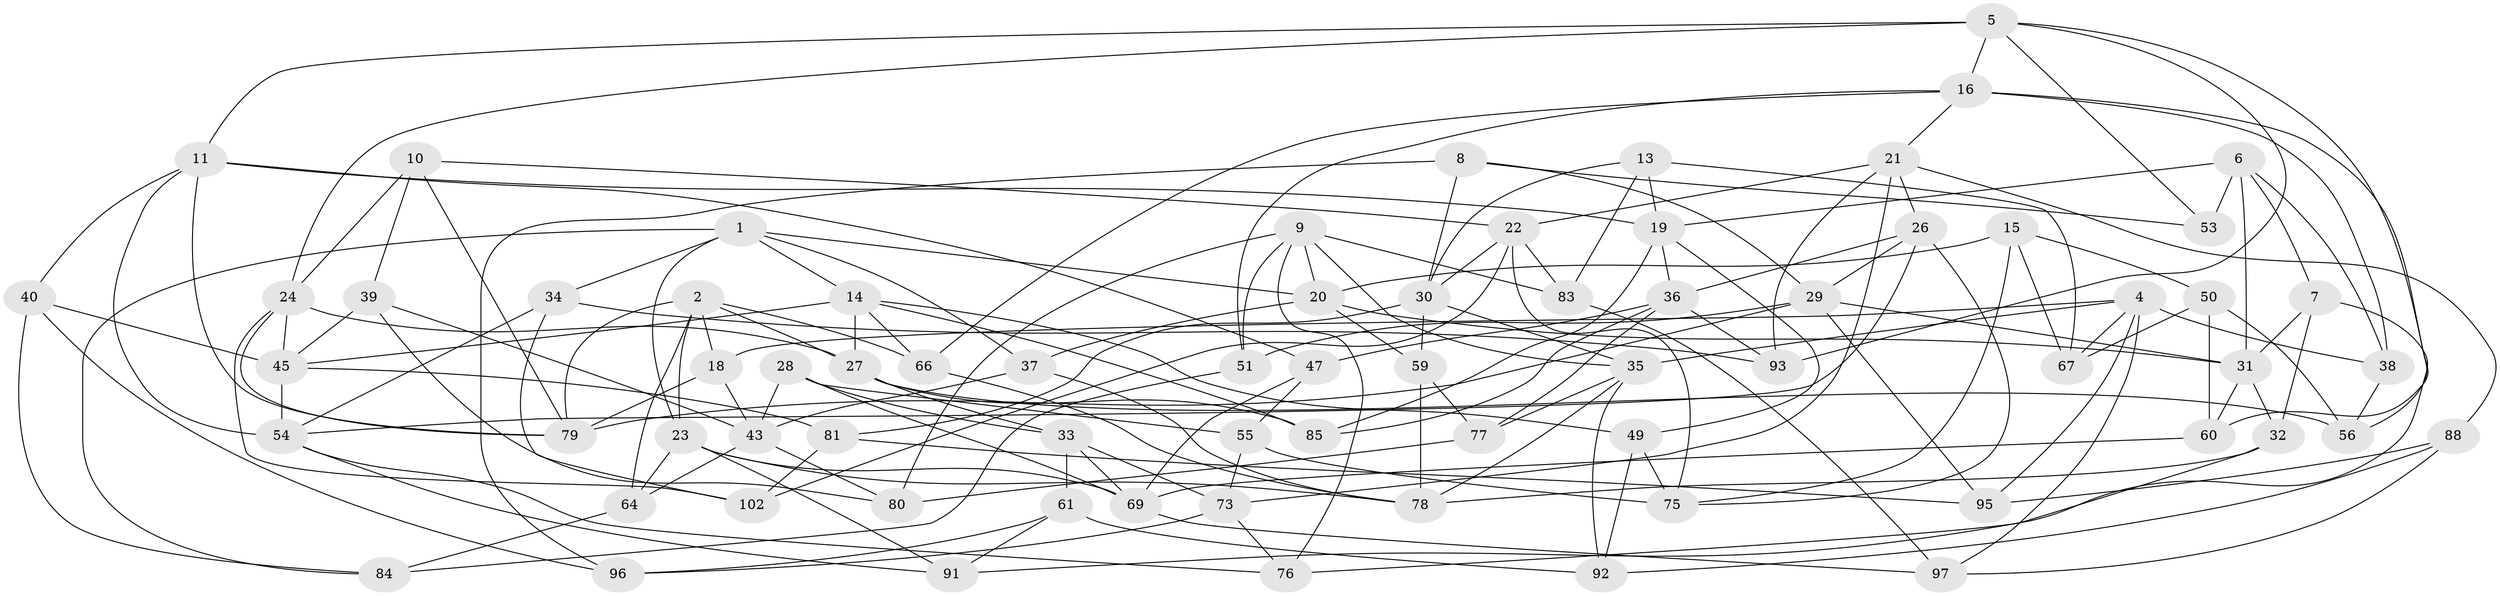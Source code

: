 // Generated by graph-tools (version 1.1) at 2025/52/02/27/25 19:52:27]
// undirected, 72 vertices, 172 edges
graph export_dot {
graph [start="1"]
  node [color=gray90,style=filled];
  1 [super="+17"];
  2 [super="+3"];
  4 [super="+100"];
  5 [super="+44"];
  6 [super="+12"];
  7;
  8;
  9 [super="+63"];
  10;
  11 [super="+62"];
  13;
  14 [super="+25"];
  15;
  16 [super="+98"];
  18;
  19 [super="+41"];
  20 [super="+87"];
  21 [super="+65"];
  22 [super="+46"];
  23 [super="+103"];
  24 [super="+68"];
  26 [super="+99"];
  27 [super="+57"];
  28;
  29 [super="+90"];
  30 [super="+94"];
  31 [super="+48"];
  32;
  33 [super="+52"];
  34;
  35 [super="+42"];
  36 [super="+71"];
  37;
  38;
  39;
  40;
  43 [super="+58"];
  45 [super="+72"];
  47;
  49;
  50;
  51;
  53;
  54 [super="+70"];
  55;
  56;
  59;
  60;
  61;
  64;
  66;
  67;
  69 [super="+101"];
  73 [super="+74"];
  75 [super="+89"];
  76;
  77;
  78 [super="+82"];
  79 [super="+86"];
  80;
  81;
  83;
  84;
  85;
  88;
  91;
  92;
  93;
  95;
  96;
  97;
  102;
  1 -- 20;
  1 -- 14;
  1 -- 37;
  1 -- 34;
  1 -- 84;
  1 -- 23;
  2 -- 27;
  2 -- 79;
  2 -- 64;
  2 -- 18;
  2 -- 66;
  2 -- 23;
  4 -- 95;
  4 -- 67;
  4 -- 38;
  4 -- 97;
  4 -- 18;
  4 -- 35;
  5 -- 93;
  5 -- 60;
  5 -- 16;
  5 -- 24;
  5 -- 53;
  5 -- 11;
  6 -- 53 [weight=2];
  6 -- 7;
  6 -- 19;
  6 -- 38;
  6 -- 31;
  7 -- 91;
  7 -- 32;
  7 -- 31;
  8 -- 53;
  8 -- 96;
  8 -- 30;
  8 -- 29;
  9 -- 76;
  9 -- 80;
  9 -- 83;
  9 -- 51;
  9 -- 35;
  9 -- 20;
  10 -- 39;
  10 -- 24;
  10 -- 22;
  10 -- 79;
  11 -- 79;
  11 -- 47;
  11 -- 19;
  11 -- 40;
  11 -- 54;
  13 -- 30;
  13 -- 67;
  13 -- 83;
  13 -- 19;
  14 -- 66;
  14 -- 45;
  14 -- 85;
  14 -- 49;
  14 -- 27;
  15 -- 75;
  15 -- 50;
  15 -- 67;
  15 -- 20;
  16 -- 21;
  16 -- 56;
  16 -- 66;
  16 -- 51;
  16 -- 38;
  18 -- 43;
  18 -- 79;
  19 -- 85;
  19 -- 49;
  19 -- 36;
  20 -- 59;
  20 -- 37;
  20 -- 31;
  21 -- 93;
  21 -- 88;
  21 -- 73;
  21 -- 26;
  21 -- 22;
  22 -- 102;
  22 -- 83;
  22 -- 75;
  22 -- 30;
  23 -- 78;
  23 -- 64;
  23 -- 91;
  23 -- 69;
  24 -- 27;
  24 -- 45;
  24 -- 102;
  24 -- 79;
  26 -- 29;
  26 -- 75 [weight=2];
  26 -- 36;
  26 -- 54;
  27 -- 85;
  27 -- 56;
  27 -- 33;
  28 -- 33;
  28 -- 55;
  28 -- 43;
  28 -- 69;
  29 -- 95;
  29 -- 51;
  29 -- 79;
  29 -- 31;
  30 -- 81;
  30 -- 59;
  30 -- 35;
  31 -- 60;
  31 -- 32;
  32 -- 78;
  32 -- 76;
  33 -- 73 [weight=2];
  33 -- 69;
  33 -- 61;
  34 -- 93;
  34 -- 102;
  34 -- 54;
  35 -- 77;
  35 -- 78;
  35 -- 92;
  36 -- 85;
  36 -- 47;
  36 -- 93;
  36 -- 77;
  37 -- 78;
  37 -- 43;
  38 -- 56;
  39 -- 43;
  39 -- 80;
  39 -- 45;
  40 -- 96;
  40 -- 84;
  40 -- 45;
  43 -- 64;
  43 -- 80;
  45 -- 81;
  45 -- 54;
  47 -- 55;
  47 -- 69;
  49 -- 92;
  49 -- 75;
  50 -- 60;
  50 -- 56;
  50 -- 67;
  51 -- 84;
  54 -- 91;
  54 -- 76;
  55 -- 73;
  55 -- 75;
  59 -- 77;
  59 -- 78;
  60 -- 69;
  61 -- 91;
  61 -- 92;
  61 -- 96;
  64 -- 84;
  66 -- 78;
  69 -- 97;
  73 -- 76;
  73 -- 96;
  77 -- 80;
  81 -- 102;
  81 -- 95;
  83 -- 97;
  88 -- 95;
  88 -- 97;
  88 -- 92;
}
